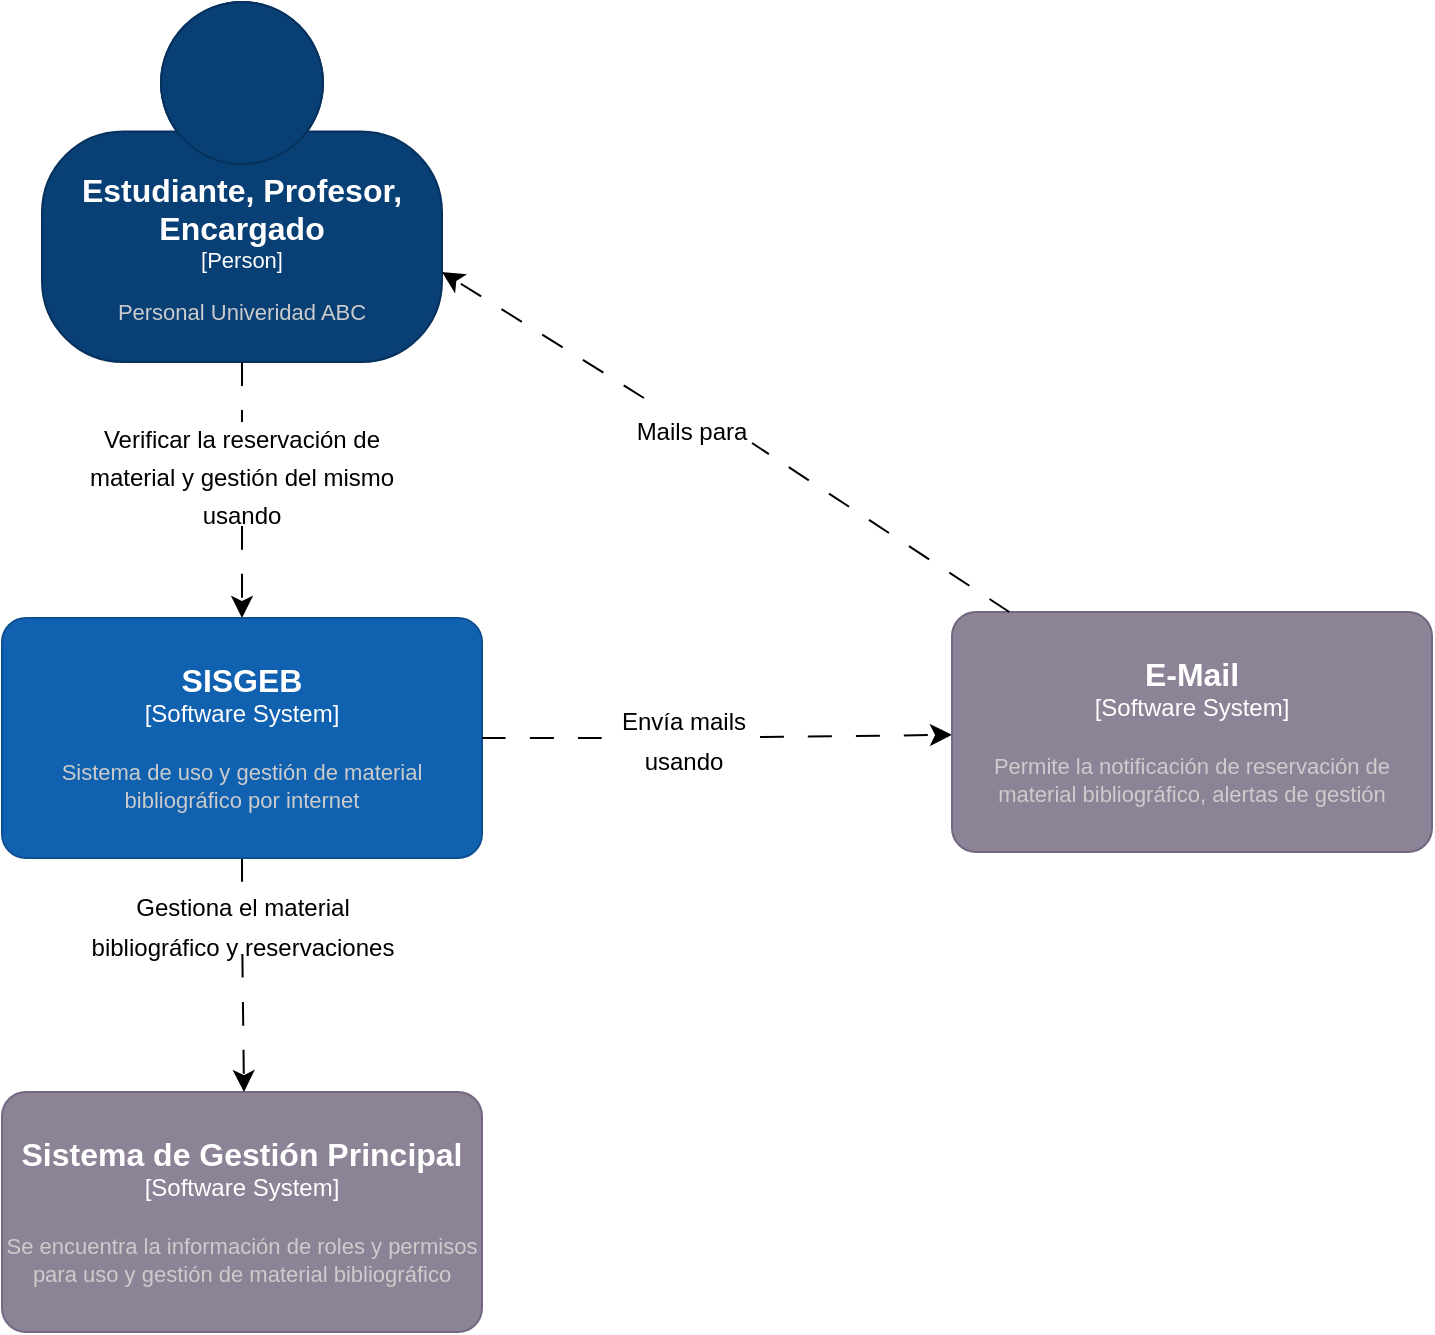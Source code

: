 <mxfile version="24.7.5">
  <diagram name="Página-1" id="MoXLmMIz6m7iZf0kqbSj">
    <mxGraphModel dx="987" dy="684" grid="1" gridSize="10" guides="1" tooltips="1" connect="1" arrows="1" fold="1" page="0" pageScale="1" pageWidth="827" pageHeight="1169" math="0" shadow="0">
      <root>
        <mxCell id="0" />
        <mxCell id="1" parent="0" />
        <object placeholders="1" c4Name="Estudiante, Profesor, Encargado" c4Type="Person" c4Description="Personal Univeridad ABC" label="&lt;font style=&quot;font-size: 16px&quot;&gt;&lt;b&gt;%c4Name%&lt;/b&gt;&lt;/font&gt;&lt;div&gt;[%c4Type%]&lt;/div&gt;&lt;br&gt;&lt;div&gt;&lt;font style=&quot;font-size: 11px&quot;&gt;&lt;font color=&quot;#cccccc&quot;&gt;%c4Description%&lt;/font&gt;&lt;/div&gt;" id="I-gZ1yYmanrS3FlFPK8c-3">
          <mxCell style="html=1;fontSize=11;dashed=0;whiteSpace=wrap;fillColor=#083F75;strokeColor=#06315C;fontColor=#ffffff;shape=mxgraph.c4.person2;align=center;metaEdit=1;points=[[0.5,0,0],[1,0.5,0],[1,0.75,0],[0.75,1,0],[0.5,1,0],[0.25,1,0],[0,0.75,0],[0,0.5,0]];resizable=0;" vertex="1" parent="1">
            <mxGeometry x="-86" y="-18" width="200" height="180" as="geometry" />
          </mxCell>
        </object>
        <mxCell id="I-gZ1yYmanrS3FlFPK8c-11" style="edgeStyle=none;curved=1;rounded=0;orthogonalLoop=1;jettySize=auto;html=1;fontSize=12;startSize=8;endSize=8;dashed=1;dashPattern=12 12;" edge="1" parent="1" source="I-gZ1yYmanrS3FlFPK8c-18" target="I-gZ1yYmanrS3FlFPK8c-5">
          <mxGeometry relative="1" as="geometry" />
        </mxCell>
        <mxCell id="I-gZ1yYmanrS3FlFPK8c-17" style="edgeStyle=none;curved=1;rounded=0;orthogonalLoop=1;jettySize=auto;html=1;exitX=0.5;exitY=1;exitDx=0;exitDy=0;exitPerimeter=0;entryX=0.5;entryY=0;entryDx=0;entryDy=0;fontSize=12;startSize=8;endSize=8;endArrow=none;endFill=0;dashed=1;dashPattern=12 12;" edge="1" parent="1" source="I-gZ1yYmanrS3FlFPK8c-4" target="I-gZ1yYmanrS3FlFPK8c-14">
          <mxGeometry relative="1" as="geometry" />
        </mxCell>
        <object placeholders="1" c4Name="SISGEB" c4Type="Software System" c4Description="Sistema de uso y gestión de material bibliográfico por internet" label="&lt;font style=&quot;font-size: 16px&quot;&gt;&lt;b&gt;%c4Name%&lt;/b&gt;&lt;/font&gt;&lt;div&gt;[%c4Type%]&lt;/div&gt;&lt;br&gt;&lt;div&gt;&lt;font style=&quot;font-size: 11px&quot;&gt;&lt;font color=&quot;#cccccc&quot;&gt;%c4Description%&lt;/font&gt;&lt;/div&gt;" id="I-gZ1yYmanrS3FlFPK8c-4">
          <mxCell style="rounded=1;whiteSpace=wrap;html=1;labelBackgroundColor=none;fillColor=#1061B0;fontColor=#ffffff;align=center;arcSize=10;strokeColor=#0D5091;metaEdit=1;resizable=0;points=[[0.25,0,0],[0.5,0,0],[0.75,0,0],[1,0.25,0],[1,0.5,0],[1,0.75,0],[0.75,1,0],[0.5,1,0],[0.25,1,0],[0,0.75,0],[0,0.5,0],[0,0.25,0]];" vertex="1" parent="1">
            <mxGeometry x="-106" y="290" width="240" height="120" as="geometry" />
          </mxCell>
        </object>
        <object placeholders="1" c4Name="E-Mail" c4Type="Software System" c4Description="Permite la notificación de reservación de material bibliográfico, alertas de gestión " label="&lt;font style=&quot;font-size: 16px&quot;&gt;&lt;b&gt;%c4Name%&lt;/b&gt;&lt;/font&gt;&lt;div&gt;[%c4Type%]&lt;/div&gt;&lt;br&gt;&lt;div&gt;&lt;font style=&quot;font-size: 11px&quot;&gt;&lt;font color=&quot;#cccccc&quot;&gt;%c4Description%&lt;/font&gt;&lt;/div&gt;" id="I-gZ1yYmanrS3FlFPK8c-5">
          <mxCell style="rounded=1;whiteSpace=wrap;html=1;labelBackgroundColor=none;fillColor=#8C8496;fontColor=#ffffff;align=center;arcSize=10;strokeColor=#736782;metaEdit=1;resizable=0;points=[[0.25,0,0],[0.5,0,0],[0.75,0,0],[1,0.25,0],[1,0.5,0],[1,0.75,0],[0.75,1,0],[0.5,1,0],[0.25,1,0],[0,0.75,0],[0,0.5,0],[0,0.25,0]];" vertex="1" parent="1">
            <mxGeometry x="369" y="287" width="240" height="120" as="geometry" />
          </mxCell>
        </object>
        <object placeholders="1" c4Name="Sistema de Gestión Principal" c4Type="Software System" c4Description="Se encuentra la información de roles y permisos para uso y gestión de material bibliográfico" label="&lt;font style=&quot;font-size: 16px&quot;&gt;&lt;b&gt;%c4Name%&lt;/b&gt;&lt;/font&gt;&lt;div&gt;[%c4Type%]&lt;/div&gt;&lt;br&gt;&lt;div&gt;&lt;font style=&quot;font-size: 11px&quot;&gt;&lt;font color=&quot;#cccccc&quot;&gt;%c4Description%&lt;/font&gt;&lt;/div&gt;" id="I-gZ1yYmanrS3FlFPK8c-6">
          <mxCell style="rounded=1;whiteSpace=wrap;html=1;labelBackgroundColor=none;fillColor=#8C8496;fontColor=#ffffff;align=center;arcSize=10;strokeColor=#736782;metaEdit=1;resizable=0;points=[[0.25,0,0],[0.5,0,0],[0.75,0,0],[1,0.25,0],[1,0.5,0],[1,0.75,0],[0.75,1,0],[0.5,1,0],[0.25,1,0],[0,0.75,0],[0,0.5,0],[0,0.25,0]];" vertex="1" parent="1">
            <mxGeometry x="-106" y="527" width="240" height="120" as="geometry" />
          </mxCell>
        </object>
        <mxCell id="I-gZ1yYmanrS3FlFPK8c-7" style="edgeStyle=none;curved=1;rounded=0;orthogonalLoop=1;jettySize=auto;html=1;entryX=1;entryY=0.75;entryDx=0;entryDy=0;entryPerimeter=0;fontSize=12;startSize=8;endSize=8;dashed=1;dashPattern=12 12;" edge="1" parent="1" source="I-gZ1yYmanrS3FlFPK8c-20" target="I-gZ1yYmanrS3FlFPK8c-3">
          <mxGeometry relative="1" as="geometry" />
        </mxCell>
        <mxCell id="I-gZ1yYmanrS3FlFPK8c-9" style="edgeStyle=none;curved=1;rounded=0;orthogonalLoop=1;jettySize=auto;html=1;entryX=0.5;entryY=0;entryDx=0;entryDy=0;entryPerimeter=0;fontSize=12;startSize=8;endSize=8;dashed=1;dashPattern=12 12;" edge="1" parent="1" source="I-gZ1yYmanrS3FlFPK8c-12" target="I-gZ1yYmanrS3FlFPK8c-4">
          <mxGeometry relative="1" as="geometry" />
        </mxCell>
        <mxCell id="I-gZ1yYmanrS3FlFPK8c-10" style="edgeStyle=none;curved=1;rounded=0;orthogonalLoop=1;jettySize=auto;html=1;entryX=0.5;entryY=0;entryDx=0;entryDy=0;entryPerimeter=0;fontSize=12;startSize=8;endSize=8;dashed=1;dashPattern=12 12;" edge="1" parent="1" source="I-gZ1yYmanrS3FlFPK8c-14">
          <mxGeometry relative="1" as="geometry">
            <mxPoint x="15" y="410" as="sourcePoint" />
            <mxPoint x="15" y="527" as="targetPoint" />
          </mxGeometry>
        </mxCell>
        <mxCell id="I-gZ1yYmanrS3FlFPK8c-13" value="" style="edgeStyle=none;curved=1;rounded=0;orthogonalLoop=1;jettySize=auto;html=1;entryX=0.5;entryY=0;entryDx=0;entryDy=0;entryPerimeter=0;fontSize=12;startSize=8;endSize=8;dashed=1;dashPattern=12 12;endArrow=none;endFill=0;" edge="1" parent="1" source="I-gZ1yYmanrS3FlFPK8c-3" target="I-gZ1yYmanrS3FlFPK8c-12">
          <mxGeometry relative="1" as="geometry">
            <mxPoint x="14" y="162" as="sourcePoint" />
            <mxPoint x="14" y="290" as="targetPoint" />
          </mxGeometry>
        </mxCell>
        <mxCell id="I-gZ1yYmanrS3FlFPK8c-12" value="&lt;font style=&quot;font-size: 12px;&quot;&gt;Verificar la reservación de material y gestión del mismo usando&lt;/font&gt;" style="text;html=1;align=center;verticalAlign=middle;whiteSpace=wrap;rounded=0;fontSize=16;" vertex="1" parent="1">
          <mxGeometry x="-64" y="192" width="156" height="52" as="geometry" />
        </mxCell>
        <mxCell id="I-gZ1yYmanrS3FlFPK8c-14" value="&lt;font style=&quot;font-size: 12px;&quot;&gt;Gestiona el material bibliográfico y reservaciones&lt;/font&gt;" style="text;html=1;align=center;verticalAlign=middle;whiteSpace=wrap;rounded=0;fontSize=16;" vertex="1" parent="1">
          <mxGeometry x="-71.5" y="428" width="171" height="30" as="geometry" />
        </mxCell>
        <mxCell id="I-gZ1yYmanrS3FlFPK8c-19" value="" style="edgeStyle=none;curved=1;rounded=0;orthogonalLoop=1;jettySize=auto;html=1;fontSize=12;startSize=8;endSize=8;dashed=1;dashPattern=12 12;endArrow=none;endFill=0;" edge="1" parent="1" source="I-gZ1yYmanrS3FlFPK8c-4" target="I-gZ1yYmanrS3FlFPK8c-18">
          <mxGeometry relative="1" as="geometry">
            <mxPoint x="134" y="349" as="sourcePoint" />
            <mxPoint x="369" y="348" as="targetPoint" />
          </mxGeometry>
        </mxCell>
        <mxCell id="I-gZ1yYmanrS3FlFPK8c-18" value="&lt;font style=&quot;font-size: 12px;&quot;&gt;Envía mails usando&lt;/font&gt;" style="text;html=1;align=center;verticalAlign=middle;whiteSpace=wrap;rounded=0;fontSize=16;" vertex="1" parent="1">
          <mxGeometry x="197" y="335" width="76" height="30" as="geometry" />
        </mxCell>
        <mxCell id="I-gZ1yYmanrS3FlFPK8c-21" value="" style="edgeStyle=none;curved=1;rounded=0;orthogonalLoop=1;jettySize=auto;html=1;entryX=1;entryY=0.75;entryDx=0;entryDy=0;entryPerimeter=0;fontSize=12;startSize=8;endSize=8;dashed=1;dashPattern=12 12;endArrow=none;endFill=0;" edge="1" parent="1" source="I-gZ1yYmanrS3FlFPK8c-5" target="I-gZ1yYmanrS3FlFPK8c-20">
          <mxGeometry relative="1" as="geometry">
            <mxPoint x="391" y="287" as="sourcePoint" />
            <mxPoint x="114" y="117" as="targetPoint" />
          </mxGeometry>
        </mxCell>
        <mxCell id="I-gZ1yYmanrS3FlFPK8c-20" value="&lt;font style=&quot;font-size: 12px;&quot;&gt;Mails para&lt;/font&gt;" style="text;html=1;align=center;verticalAlign=middle;whiteSpace=wrap;rounded=0;fontSize=16;" vertex="1" parent="1">
          <mxGeometry x="209" y="180" width="60" height="30" as="geometry" />
        </mxCell>
      </root>
    </mxGraphModel>
  </diagram>
</mxfile>
